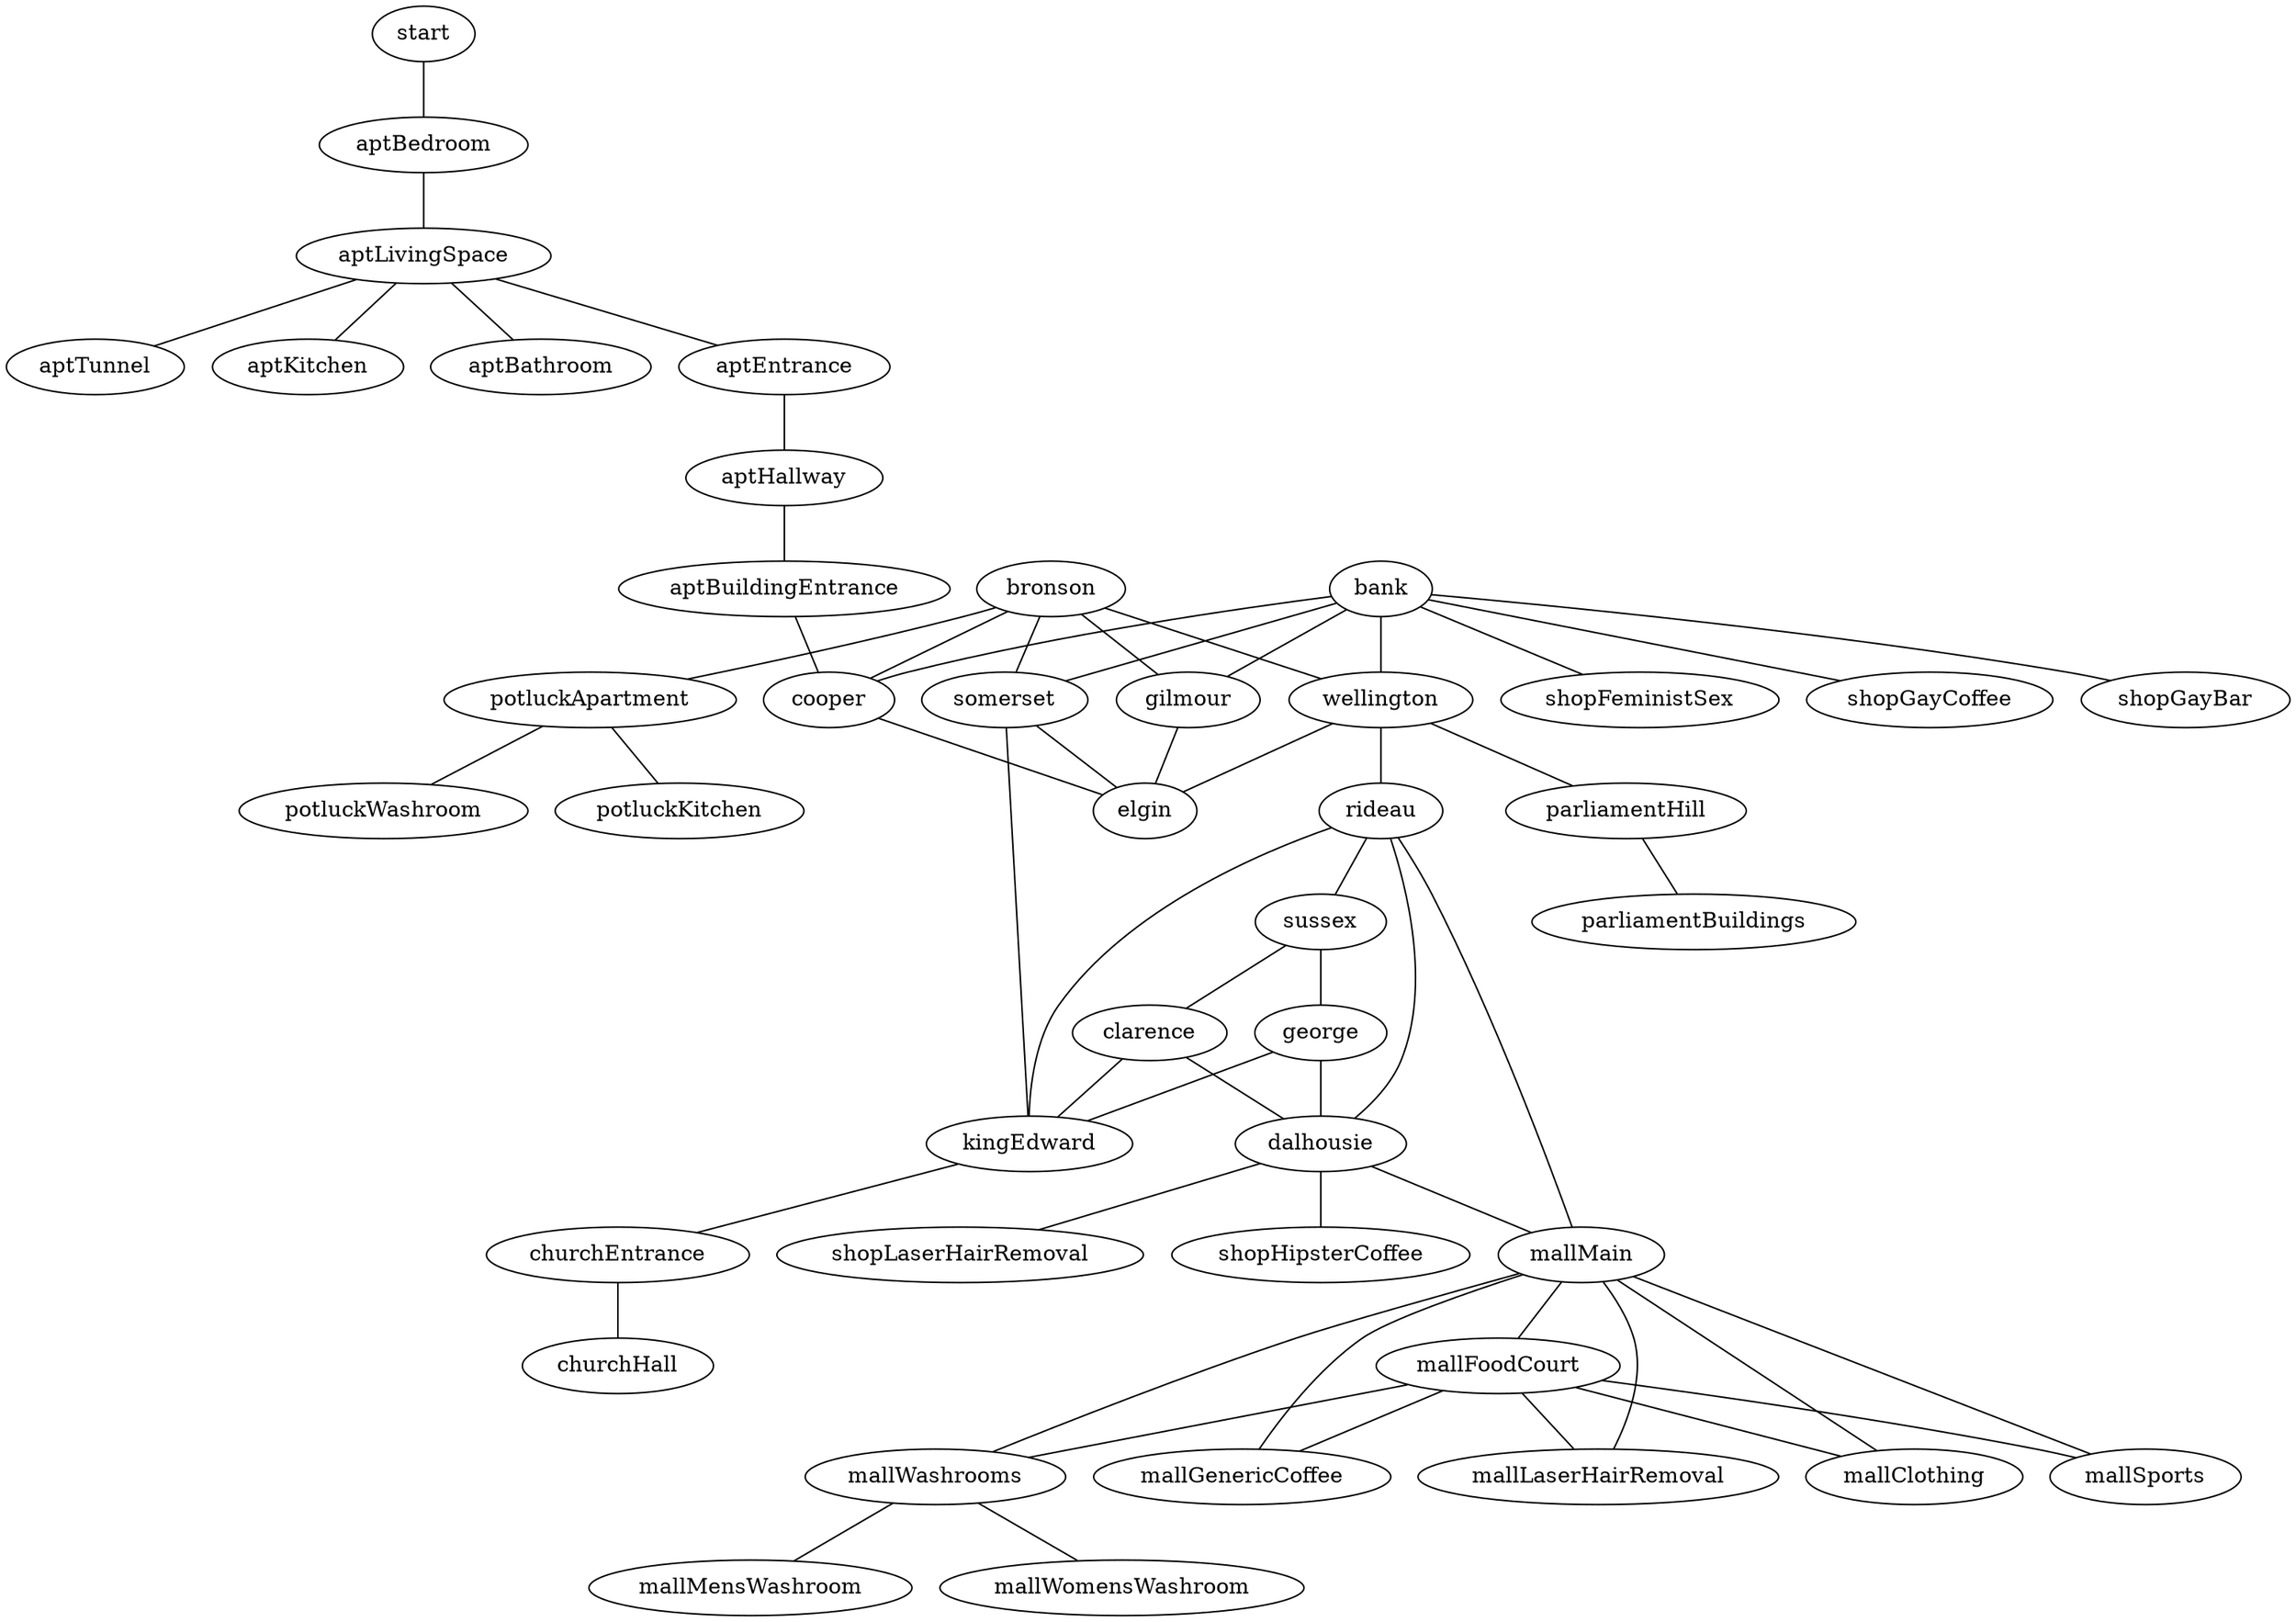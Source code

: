 graph location {

  start -- aptBedroom

  subgraph streets {
    bank -- wellington -- elgin
    bank -- cooper -- elgin
    bank -- somerset -- elgin
    bank -- gilmour -- elgin

    bronson -- wellington
    bronson -- cooper
    bronson -- somerset
    bronson -- gilmour   

    wellington -- rideau

    rideau -- sussex
    rideau -- dalhousie
    rideau -- kingEdward

    sussex -- george -- dalhousie
    sussex -- clarence -- dalhousie
    somerset -- kingEdward
    george -- kingEdward
    clarence -- kingEdward
  }

  subgraph apartment {
    aptBedroom -- aptLivingSpace -- aptTunnel
    aptLivingSpace -- aptKitchen
    aptLivingSpace -- aptBathroom
    aptLivingSpace -- aptEntrance -- aptHallway 
    aptHallway -- aptBuildingEntrance -- cooper
  }

  subgraph shops {
    bank -- shopGayCoffee
    bank -- shopGayBar
    bank -- shopFeministSex
    dalhousie -- shopLaserHairRemoval
    dalhousie -- shopHipsterCoffee
  }

  subgraph mall {
    rideau -- mallMain 
    dalhousie -- mallMain

    mallMain -- mallFoodCourt
    mallMain -- mallGenericCoffee
    mallMain -- mallLaserHairRemoval
    mallMain -- mallClothing
    mallMain -- mallSports
    mallMain -- mallWashrooms
    mallFoodCourt -- mallGenericCoffee
    mallFoodCourt -- mallClothing
    mallFoodCourt -- mallSports
    mallFoodCourt -- mallLaserHairRemoval
    mallFoodCourt -- mallWashrooms

    mallWashrooms -- mallMensWashroom
    mallWashrooms -- mallWomensWashroom
  }

  subgraph potluck {
    bronson -- potluckApartment
    potluckApartment -- potluckWashroom
    potluckApartment -- potluckKitchen
  }

  subgraph parliament {
    wellington -- parliamentHill
    parliamentHill -- parliamentBuildings
  }

  subgraph church {
    kingEdward -- churchEntrance
    churchEntrance -- churchHall
  }
}